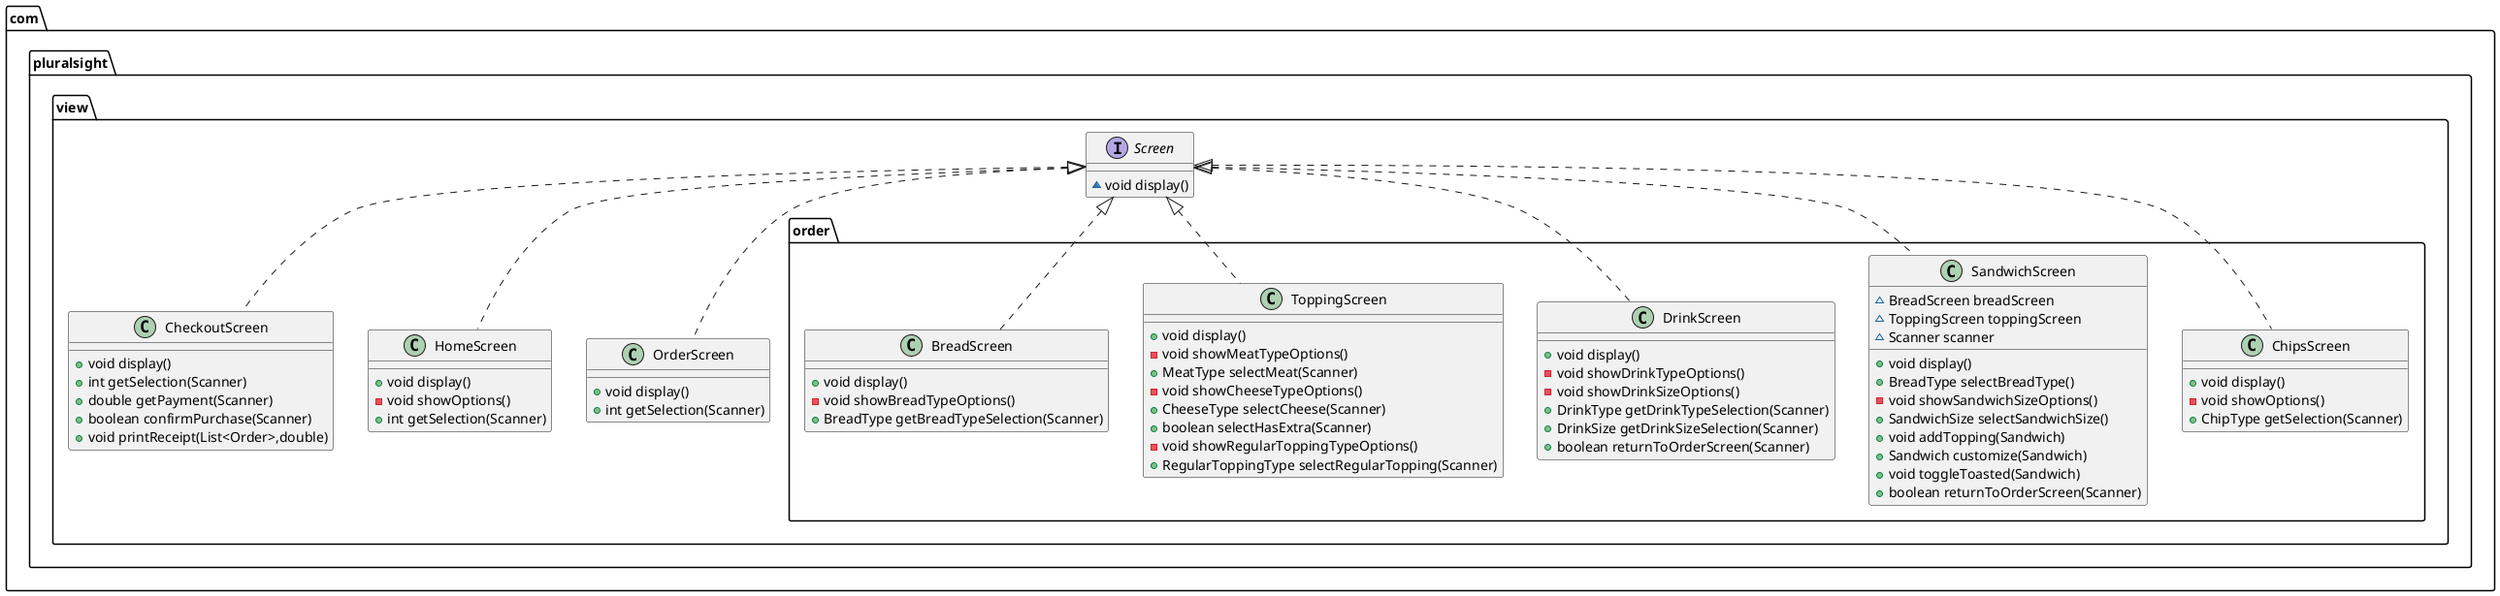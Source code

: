 @startuml
class com.pluralsight.view.order.ChipsScreen {
+ void display()
- void showOptions()
+ ChipType getSelection(Scanner)
}

class com.pluralsight.view.CheckoutScreen {
+ void display()
+ int getSelection(Scanner)
+ double getPayment(Scanner)
+ boolean confirmPurchase(Scanner)
+ void printReceipt(List<Order>,double)
}

interface com.pluralsight.view.Screen {
~ void display()
}

class com.pluralsight.view.order.SandwichScreen {
~ BreadScreen breadScreen
~ ToppingScreen toppingScreen
~ Scanner scanner
+ void display()
+ BreadType selectBreadType()
- void showSandwichSizeOptions()
+ SandwichSize selectSandwichSize()
+ void addTopping(Sandwich)
+ Sandwich customize(Sandwich)
+ void toggleToasted(Sandwich)
+ boolean returnToOrderScreen(Scanner)
}


class com.pluralsight.view.HomeScreen {
+ void display()
- void showOptions()
+ int getSelection(Scanner)
}

class com.pluralsight.view.order.DrinkScreen {
+ void display()
- void showDrinkTypeOptions()
- void showDrinkSizeOptions()
+ DrinkType getDrinkTypeSelection(Scanner)
+ DrinkSize getDrinkSizeSelection(Scanner)
+ boolean returnToOrderScreen(Scanner)
}

class com.pluralsight.view.order.ToppingScreen {
+ void display()
- void showMeatTypeOptions()
+ MeatType selectMeat(Scanner)
- void showCheeseTypeOptions()
+ CheeseType selectCheese(Scanner)
+ boolean selectHasExtra(Scanner)
- void showRegularToppingTypeOptions()
+ RegularToppingType selectRegularTopping(Scanner)
}

class com.pluralsight.view.order.BreadScreen {
+ void display()
- void showBreadTypeOptions()
+ BreadType getBreadTypeSelection(Scanner)
}

class com.pluralsight.view.OrderScreen {
+ void display()
+ int getSelection(Scanner)
}



com.pluralsight.view.Screen <|.. com.pluralsight.view.order.ChipsScreen
com.pluralsight.view.Screen <|.. com.pluralsight.view.CheckoutScreen
com.pluralsight.view.Screen <|.. com.pluralsight.view.order.SandwichScreen
com.pluralsight.view.Screen <|.. com.pluralsight.view.HomeScreen
com.pluralsight.view.Screen <|.. com.pluralsight.view.order.DrinkScreen
com.pluralsight.view.Screen <|.. com.pluralsight.view.order.ToppingScreen
com.pluralsight.view.Screen <|.. com.pluralsight.view.order.BreadScreen
com.pluralsight.view.Screen <|.. com.pluralsight.view.OrderScreen
@enduml